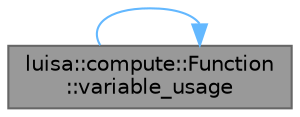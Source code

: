 digraph "luisa::compute::Function::variable_usage"
{
 // LATEX_PDF_SIZE
  bgcolor="transparent";
  edge [fontname=Helvetica,fontsize=10,labelfontname=Helvetica,labelfontsize=10];
  node [fontname=Helvetica,fontsize=10,shape=box,height=0.2,width=0.4];
  rankdir="LR";
  Node1 [id="Node000001",label="luisa::compute::Function\l::variable_usage",height=0.2,width=0.4,color="gray40", fillcolor="grey60", style="filled", fontcolor="black",tooltip="Return variable usage of given uid"];
  Node1 -> Node1 [id="edge1_Node000001_Node000001",color="steelblue1",style="solid",tooltip=" "];
}
